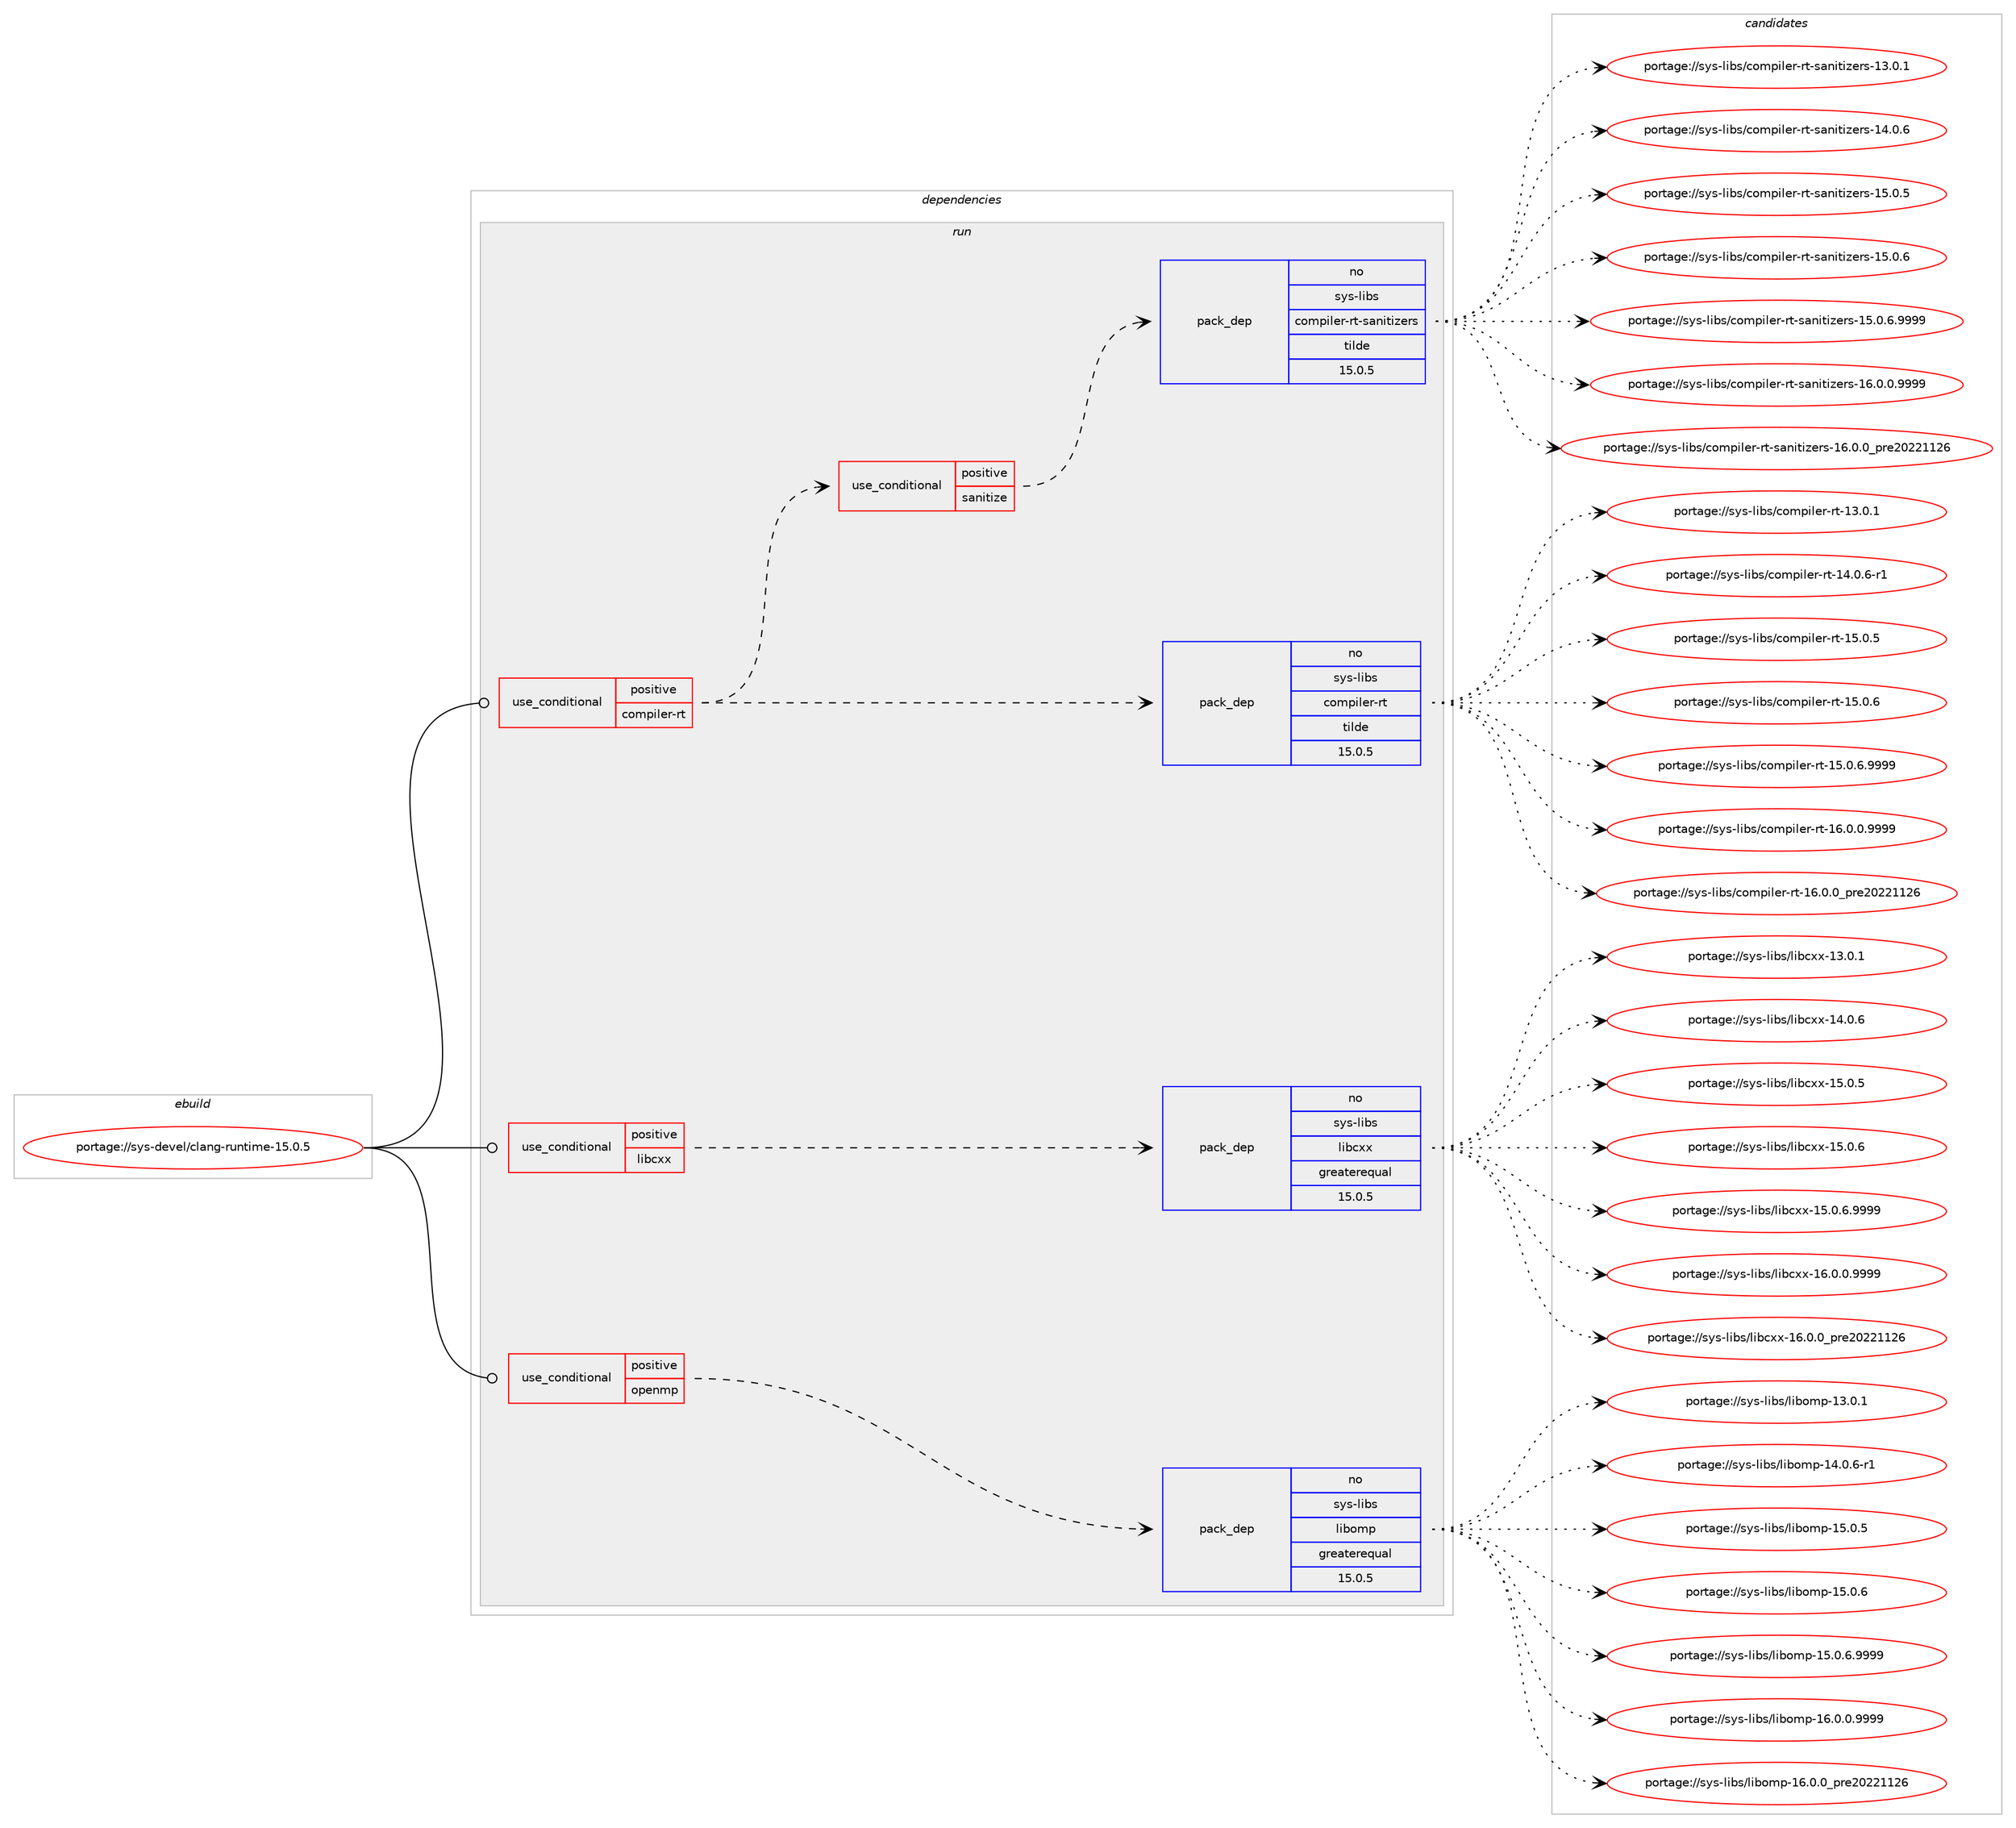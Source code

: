 digraph prolog {

# *************
# Graph options
# *************

newrank=true;
concentrate=true;
compound=true;
graph [rankdir=LR,fontname=Helvetica,fontsize=10,ranksep=1.5];#, ranksep=2.5, nodesep=0.2];
edge  [arrowhead=vee];
node  [fontname=Helvetica,fontsize=10];

# **********
# The ebuild
# **********

subgraph cluster_leftcol {
color=gray;
label=<<i>ebuild</i>>;
id [label="portage://sys-devel/clang-runtime-15.0.5", color=red, width=4, href="../sys-devel/clang-runtime-15.0.5.svg"];
}

# ****************
# The dependencies
# ****************

subgraph cluster_midcol {
color=gray;
label=<<i>dependencies</i>>;
subgraph cluster_compile {
fillcolor="#eeeeee";
style=filled;
label=<<i>compile</i>>;
}
subgraph cluster_compileandrun {
fillcolor="#eeeeee";
style=filled;
label=<<i>compile and run</i>>;
}
subgraph cluster_run {
fillcolor="#eeeeee";
style=filled;
label=<<i>run</i>>;
subgraph cond687 {
dependency2005 [label=<<TABLE BORDER="0" CELLBORDER="1" CELLSPACING="0" CELLPADDING="4"><TR><TD ROWSPAN="3" CELLPADDING="10">use_conditional</TD></TR><TR><TD>positive</TD></TR><TR><TD>compiler-rt</TD></TR></TABLE>>, shape=none, color=red];
subgraph pack1310 {
dependency2006 [label=<<TABLE BORDER="0" CELLBORDER="1" CELLSPACING="0" CELLPADDING="4" WIDTH="220"><TR><TD ROWSPAN="6" CELLPADDING="30">pack_dep</TD></TR><TR><TD WIDTH="110">no</TD></TR><TR><TD>sys-libs</TD></TR><TR><TD>compiler-rt</TD></TR><TR><TD>tilde</TD></TR><TR><TD>15.0.5</TD></TR></TABLE>>, shape=none, color=blue];
}
dependency2005:e -> dependency2006:w [weight=20,style="dashed",arrowhead="vee"];
subgraph cond688 {
dependency2007 [label=<<TABLE BORDER="0" CELLBORDER="1" CELLSPACING="0" CELLPADDING="4"><TR><TD ROWSPAN="3" CELLPADDING="10">use_conditional</TD></TR><TR><TD>positive</TD></TR><TR><TD>sanitize</TD></TR></TABLE>>, shape=none, color=red];
subgraph pack1311 {
dependency2008 [label=<<TABLE BORDER="0" CELLBORDER="1" CELLSPACING="0" CELLPADDING="4" WIDTH="220"><TR><TD ROWSPAN="6" CELLPADDING="30">pack_dep</TD></TR><TR><TD WIDTH="110">no</TD></TR><TR><TD>sys-libs</TD></TR><TR><TD>compiler-rt-sanitizers</TD></TR><TR><TD>tilde</TD></TR><TR><TD>15.0.5</TD></TR></TABLE>>, shape=none, color=blue];
}
dependency2007:e -> dependency2008:w [weight=20,style="dashed",arrowhead="vee"];
}
dependency2005:e -> dependency2007:w [weight=20,style="dashed",arrowhead="vee"];
}
id:e -> dependency2005:w [weight=20,style="solid",arrowhead="odot"];
subgraph cond689 {
dependency2009 [label=<<TABLE BORDER="0" CELLBORDER="1" CELLSPACING="0" CELLPADDING="4"><TR><TD ROWSPAN="3" CELLPADDING="10">use_conditional</TD></TR><TR><TD>positive</TD></TR><TR><TD>libcxx</TD></TR></TABLE>>, shape=none, color=red];
subgraph pack1312 {
dependency2010 [label=<<TABLE BORDER="0" CELLBORDER="1" CELLSPACING="0" CELLPADDING="4" WIDTH="220"><TR><TD ROWSPAN="6" CELLPADDING="30">pack_dep</TD></TR><TR><TD WIDTH="110">no</TD></TR><TR><TD>sys-libs</TD></TR><TR><TD>libcxx</TD></TR><TR><TD>greaterequal</TD></TR><TR><TD>15.0.5</TD></TR></TABLE>>, shape=none, color=blue];
}
dependency2009:e -> dependency2010:w [weight=20,style="dashed",arrowhead="vee"];
}
id:e -> dependency2009:w [weight=20,style="solid",arrowhead="odot"];
subgraph cond690 {
dependency2011 [label=<<TABLE BORDER="0" CELLBORDER="1" CELLSPACING="0" CELLPADDING="4"><TR><TD ROWSPAN="3" CELLPADDING="10">use_conditional</TD></TR><TR><TD>positive</TD></TR><TR><TD>openmp</TD></TR></TABLE>>, shape=none, color=red];
subgraph pack1313 {
dependency2012 [label=<<TABLE BORDER="0" CELLBORDER="1" CELLSPACING="0" CELLPADDING="4" WIDTH="220"><TR><TD ROWSPAN="6" CELLPADDING="30">pack_dep</TD></TR><TR><TD WIDTH="110">no</TD></TR><TR><TD>sys-libs</TD></TR><TR><TD>libomp</TD></TR><TR><TD>greaterequal</TD></TR><TR><TD>15.0.5</TD></TR></TABLE>>, shape=none, color=blue];
}
dependency2011:e -> dependency2012:w [weight=20,style="dashed",arrowhead="vee"];
}
id:e -> dependency2011:w [weight=20,style="solid",arrowhead="odot"];
}
}

# **************
# The candidates
# **************

subgraph cluster_choices {
rank=same;
color=gray;
label=<<i>candidates</i>>;

subgraph choice1310 {
color=black;
nodesep=1;
choice115121115451081059811547991111091121051081011144511411645495146484649 [label="portage://sys-libs/compiler-rt-13.0.1", color=red, width=4,href="../sys-libs/compiler-rt-13.0.1.svg"];
choice1151211154510810598115479911110911210510810111445114116454952464846544511449 [label="portage://sys-libs/compiler-rt-14.0.6-r1", color=red, width=4,href="../sys-libs/compiler-rt-14.0.6-r1.svg"];
choice115121115451081059811547991111091121051081011144511411645495346484653 [label="portage://sys-libs/compiler-rt-15.0.5", color=red, width=4,href="../sys-libs/compiler-rt-15.0.5.svg"];
choice115121115451081059811547991111091121051081011144511411645495346484654 [label="portage://sys-libs/compiler-rt-15.0.6", color=red, width=4,href="../sys-libs/compiler-rt-15.0.6.svg"];
choice1151211154510810598115479911110911210510810111445114116454953464846544657575757 [label="portage://sys-libs/compiler-rt-15.0.6.9999", color=red, width=4,href="../sys-libs/compiler-rt-15.0.6.9999.svg"];
choice1151211154510810598115479911110911210510810111445114116454954464846484657575757 [label="portage://sys-libs/compiler-rt-16.0.0.9999", color=red, width=4,href="../sys-libs/compiler-rt-16.0.0.9999.svg"];
choice115121115451081059811547991111091121051081011144511411645495446484648951121141015048505049495054 [label="portage://sys-libs/compiler-rt-16.0.0_pre20221126", color=red, width=4,href="../sys-libs/compiler-rt-16.0.0_pre20221126.svg"];
dependency2006:e -> choice115121115451081059811547991111091121051081011144511411645495146484649:w [style=dotted,weight="100"];
dependency2006:e -> choice1151211154510810598115479911110911210510810111445114116454952464846544511449:w [style=dotted,weight="100"];
dependency2006:e -> choice115121115451081059811547991111091121051081011144511411645495346484653:w [style=dotted,weight="100"];
dependency2006:e -> choice115121115451081059811547991111091121051081011144511411645495346484654:w [style=dotted,weight="100"];
dependency2006:e -> choice1151211154510810598115479911110911210510810111445114116454953464846544657575757:w [style=dotted,weight="100"];
dependency2006:e -> choice1151211154510810598115479911110911210510810111445114116454954464846484657575757:w [style=dotted,weight="100"];
dependency2006:e -> choice115121115451081059811547991111091121051081011144511411645495446484648951121141015048505049495054:w [style=dotted,weight="100"];
}
subgraph choice1311 {
color=black;
nodesep=1;
choice1151211154510810598115479911110911210510810111445114116451159711010511610512210111411545495146484649 [label="portage://sys-libs/compiler-rt-sanitizers-13.0.1", color=red, width=4,href="../sys-libs/compiler-rt-sanitizers-13.0.1.svg"];
choice1151211154510810598115479911110911210510810111445114116451159711010511610512210111411545495246484654 [label="portage://sys-libs/compiler-rt-sanitizers-14.0.6", color=red, width=4,href="../sys-libs/compiler-rt-sanitizers-14.0.6.svg"];
choice1151211154510810598115479911110911210510810111445114116451159711010511610512210111411545495346484653 [label="portage://sys-libs/compiler-rt-sanitizers-15.0.5", color=red, width=4,href="../sys-libs/compiler-rt-sanitizers-15.0.5.svg"];
choice1151211154510810598115479911110911210510810111445114116451159711010511610512210111411545495346484654 [label="portage://sys-libs/compiler-rt-sanitizers-15.0.6", color=red, width=4,href="../sys-libs/compiler-rt-sanitizers-15.0.6.svg"];
choice11512111545108105981154799111109112105108101114451141164511597110105116105122101114115454953464846544657575757 [label="portage://sys-libs/compiler-rt-sanitizers-15.0.6.9999", color=red, width=4,href="../sys-libs/compiler-rt-sanitizers-15.0.6.9999.svg"];
choice11512111545108105981154799111109112105108101114451141164511597110105116105122101114115454954464846484657575757 [label="portage://sys-libs/compiler-rt-sanitizers-16.0.0.9999", color=red, width=4,href="../sys-libs/compiler-rt-sanitizers-16.0.0.9999.svg"];
choice1151211154510810598115479911110911210510810111445114116451159711010511610512210111411545495446484648951121141015048505049495054 [label="portage://sys-libs/compiler-rt-sanitizers-16.0.0_pre20221126", color=red, width=4,href="../sys-libs/compiler-rt-sanitizers-16.0.0_pre20221126.svg"];
dependency2008:e -> choice1151211154510810598115479911110911210510810111445114116451159711010511610512210111411545495146484649:w [style=dotted,weight="100"];
dependency2008:e -> choice1151211154510810598115479911110911210510810111445114116451159711010511610512210111411545495246484654:w [style=dotted,weight="100"];
dependency2008:e -> choice1151211154510810598115479911110911210510810111445114116451159711010511610512210111411545495346484653:w [style=dotted,weight="100"];
dependency2008:e -> choice1151211154510810598115479911110911210510810111445114116451159711010511610512210111411545495346484654:w [style=dotted,weight="100"];
dependency2008:e -> choice11512111545108105981154799111109112105108101114451141164511597110105116105122101114115454953464846544657575757:w [style=dotted,weight="100"];
dependency2008:e -> choice11512111545108105981154799111109112105108101114451141164511597110105116105122101114115454954464846484657575757:w [style=dotted,weight="100"];
dependency2008:e -> choice1151211154510810598115479911110911210510810111445114116451159711010511610512210111411545495446484648951121141015048505049495054:w [style=dotted,weight="100"];
}
subgraph choice1312 {
color=black;
nodesep=1;
choice115121115451081059811547108105989912012045495146484649 [label="portage://sys-libs/libcxx-13.0.1", color=red, width=4,href="../sys-libs/libcxx-13.0.1.svg"];
choice115121115451081059811547108105989912012045495246484654 [label="portage://sys-libs/libcxx-14.0.6", color=red, width=4,href="../sys-libs/libcxx-14.0.6.svg"];
choice115121115451081059811547108105989912012045495346484653 [label="portage://sys-libs/libcxx-15.0.5", color=red, width=4,href="../sys-libs/libcxx-15.0.5.svg"];
choice115121115451081059811547108105989912012045495346484654 [label="portage://sys-libs/libcxx-15.0.6", color=red, width=4,href="../sys-libs/libcxx-15.0.6.svg"];
choice1151211154510810598115471081059899120120454953464846544657575757 [label="portage://sys-libs/libcxx-15.0.6.9999", color=red, width=4,href="../sys-libs/libcxx-15.0.6.9999.svg"];
choice1151211154510810598115471081059899120120454954464846484657575757 [label="portage://sys-libs/libcxx-16.0.0.9999", color=red, width=4,href="../sys-libs/libcxx-16.0.0.9999.svg"];
choice115121115451081059811547108105989912012045495446484648951121141015048505049495054 [label="portage://sys-libs/libcxx-16.0.0_pre20221126", color=red, width=4,href="../sys-libs/libcxx-16.0.0_pre20221126.svg"];
dependency2010:e -> choice115121115451081059811547108105989912012045495146484649:w [style=dotted,weight="100"];
dependency2010:e -> choice115121115451081059811547108105989912012045495246484654:w [style=dotted,weight="100"];
dependency2010:e -> choice115121115451081059811547108105989912012045495346484653:w [style=dotted,weight="100"];
dependency2010:e -> choice115121115451081059811547108105989912012045495346484654:w [style=dotted,weight="100"];
dependency2010:e -> choice1151211154510810598115471081059899120120454953464846544657575757:w [style=dotted,weight="100"];
dependency2010:e -> choice1151211154510810598115471081059899120120454954464846484657575757:w [style=dotted,weight="100"];
dependency2010:e -> choice115121115451081059811547108105989912012045495446484648951121141015048505049495054:w [style=dotted,weight="100"];
}
subgraph choice1313 {
color=black;
nodesep=1;
choice1151211154510810598115471081059811110911245495146484649 [label="portage://sys-libs/libomp-13.0.1", color=red, width=4,href="../sys-libs/libomp-13.0.1.svg"];
choice11512111545108105981154710810598111109112454952464846544511449 [label="portage://sys-libs/libomp-14.0.6-r1", color=red, width=4,href="../sys-libs/libomp-14.0.6-r1.svg"];
choice1151211154510810598115471081059811110911245495346484653 [label="portage://sys-libs/libomp-15.0.5", color=red, width=4,href="../sys-libs/libomp-15.0.5.svg"];
choice1151211154510810598115471081059811110911245495346484654 [label="portage://sys-libs/libomp-15.0.6", color=red, width=4,href="../sys-libs/libomp-15.0.6.svg"];
choice11512111545108105981154710810598111109112454953464846544657575757 [label="portage://sys-libs/libomp-15.0.6.9999", color=red, width=4,href="../sys-libs/libomp-15.0.6.9999.svg"];
choice11512111545108105981154710810598111109112454954464846484657575757 [label="portage://sys-libs/libomp-16.0.0.9999", color=red, width=4,href="../sys-libs/libomp-16.0.0.9999.svg"];
choice1151211154510810598115471081059811110911245495446484648951121141015048505049495054 [label="portage://sys-libs/libomp-16.0.0_pre20221126", color=red, width=4,href="../sys-libs/libomp-16.0.0_pre20221126.svg"];
dependency2012:e -> choice1151211154510810598115471081059811110911245495146484649:w [style=dotted,weight="100"];
dependency2012:e -> choice11512111545108105981154710810598111109112454952464846544511449:w [style=dotted,weight="100"];
dependency2012:e -> choice1151211154510810598115471081059811110911245495346484653:w [style=dotted,weight="100"];
dependency2012:e -> choice1151211154510810598115471081059811110911245495346484654:w [style=dotted,weight="100"];
dependency2012:e -> choice11512111545108105981154710810598111109112454953464846544657575757:w [style=dotted,weight="100"];
dependency2012:e -> choice11512111545108105981154710810598111109112454954464846484657575757:w [style=dotted,weight="100"];
dependency2012:e -> choice1151211154510810598115471081059811110911245495446484648951121141015048505049495054:w [style=dotted,weight="100"];
}
}

}
